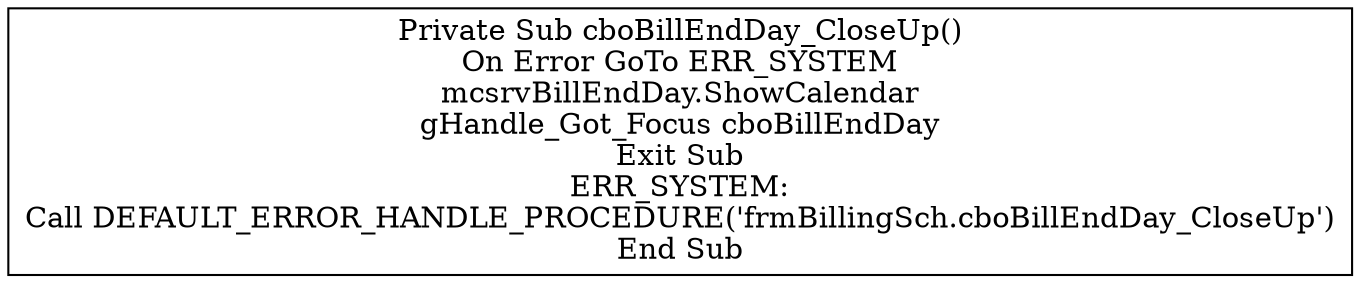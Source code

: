 digraph G{
Node_1 [ label ="Private Sub cboBillEndDay_CloseUp()\nOn Error GoTo ERR_SYSTEM\nmcsrvBillEndDay.ShowCalendar\ngHandle_Got_Focus cboBillEndDay\nExit Sub\nERR_SYSTEM:\nCall DEFAULT_ERROR_HANDLE_PROCEDURE('frmBillingSch.cboBillEndDay_CloseUp')\nEnd Sub",shape="box"];
}

